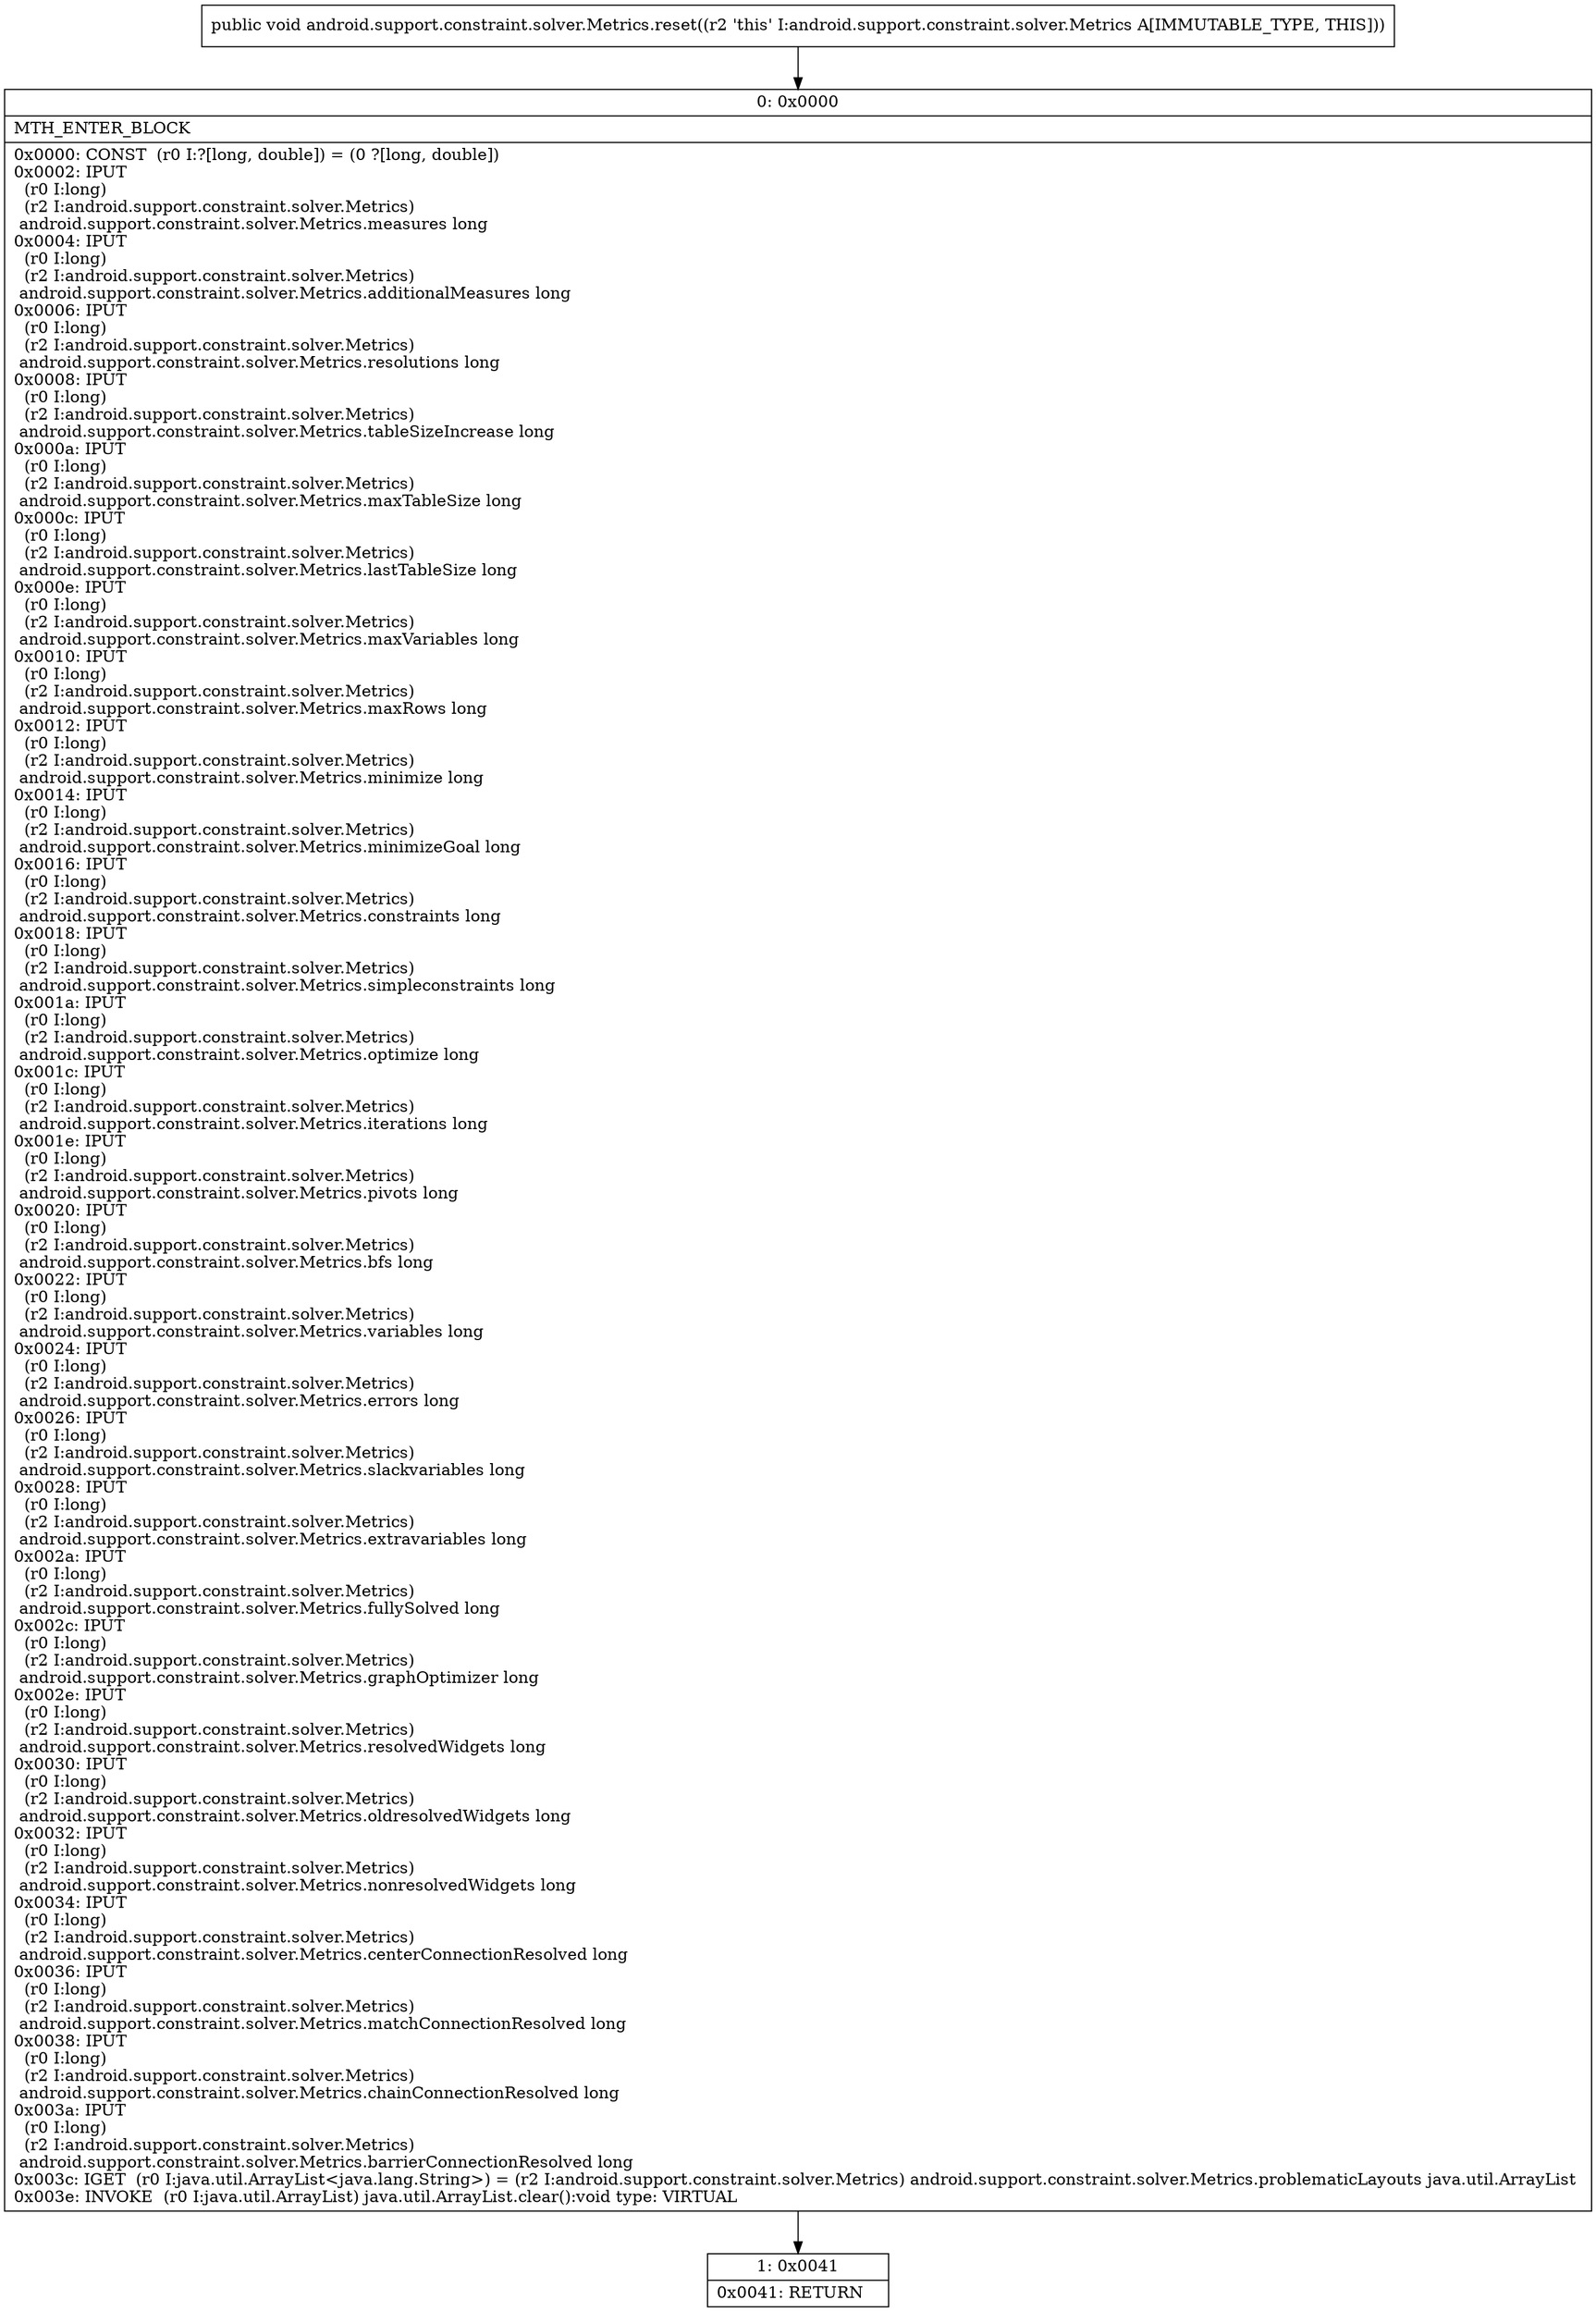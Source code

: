 digraph "CFG forandroid.support.constraint.solver.Metrics.reset()V" {
Node_0 [shape=record,label="{0\:\ 0x0000|MTH_ENTER_BLOCK\l|0x0000: CONST  (r0 I:?[long, double]) = (0 ?[long, double]) \l0x0002: IPUT  \l  (r0 I:long)\l  (r2 I:android.support.constraint.solver.Metrics)\l android.support.constraint.solver.Metrics.measures long \l0x0004: IPUT  \l  (r0 I:long)\l  (r2 I:android.support.constraint.solver.Metrics)\l android.support.constraint.solver.Metrics.additionalMeasures long \l0x0006: IPUT  \l  (r0 I:long)\l  (r2 I:android.support.constraint.solver.Metrics)\l android.support.constraint.solver.Metrics.resolutions long \l0x0008: IPUT  \l  (r0 I:long)\l  (r2 I:android.support.constraint.solver.Metrics)\l android.support.constraint.solver.Metrics.tableSizeIncrease long \l0x000a: IPUT  \l  (r0 I:long)\l  (r2 I:android.support.constraint.solver.Metrics)\l android.support.constraint.solver.Metrics.maxTableSize long \l0x000c: IPUT  \l  (r0 I:long)\l  (r2 I:android.support.constraint.solver.Metrics)\l android.support.constraint.solver.Metrics.lastTableSize long \l0x000e: IPUT  \l  (r0 I:long)\l  (r2 I:android.support.constraint.solver.Metrics)\l android.support.constraint.solver.Metrics.maxVariables long \l0x0010: IPUT  \l  (r0 I:long)\l  (r2 I:android.support.constraint.solver.Metrics)\l android.support.constraint.solver.Metrics.maxRows long \l0x0012: IPUT  \l  (r0 I:long)\l  (r2 I:android.support.constraint.solver.Metrics)\l android.support.constraint.solver.Metrics.minimize long \l0x0014: IPUT  \l  (r0 I:long)\l  (r2 I:android.support.constraint.solver.Metrics)\l android.support.constraint.solver.Metrics.minimizeGoal long \l0x0016: IPUT  \l  (r0 I:long)\l  (r2 I:android.support.constraint.solver.Metrics)\l android.support.constraint.solver.Metrics.constraints long \l0x0018: IPUT  \l  (r0 I:long)\l  (r2 I:android.support.constraint.solver.Metrics)\l android.support.constraint.solver.Metrics.simpleconstraints long \l0x001a: IPUT  \l  (r0 I:long)\l  (r2 I:android.support.constraint.solver.Metrics)\l android.support.constraint.solver.Metrics.optimize long \l0x001c: IPUT  \l  (r0 I:long)\l  (r2 I:android.support.constraint.solver.Metrics)\l android.support.constraint.solver.Metrics.iterations long \l0x001e: IPUT  \l  (r0 I:long)\l  (r2 I:android.support.constraint.solver.Metrics)\l android.support.constraint.solver.Metrics.pivots long \l0x0020: IPUT  \l  (r0 I:long)\l  (r2 I:android.support.constraint.solver.Metrics)\l android.support.constraint.solver.Metrics.bfs long \l0x0022: IPUT  \l  (r0 I:long)\l  (r2 I:android.support.constraint.solver.Metrics)\l android.support.constraint.solver.Metrics.variables long \l0x0024: IPUT  \l  (r0 I:long)\l  (r2 I:android.support.constraint.solver.Metrics)\l android.support.constraint.solver.Metrics.errors long \l0x0026: IPUT  \l  (r0 I:long)\l  (r2 I:android.support.constraint.solver.Metrics)\l android.support.constraint.solver.Metrics.slackvariables long \l0x0028: IPUT  \l  (r0 I:long)\l  (r2 I:android.support.constraint.solver.Metrics)\l android.support.constraint.solver.Metrics.extravariables long \l0x002a: IPUT  \l  (r0 I:long)\l  (r2 I:android.support.constraint.solver.Metrics)\l android.support.constraint.solver.Metrics.fullySolved long \l0x002c: IPUT  \l  (r0 I:long)\l  (r2 I:android.support.constraint.solver.Metrics)\l android.support.constraint.solver.Metrics.graphOptimizer long \l0x002e: IPUT  \l  (r0 I:long)\l  (r2 I:android.support.constraint.solver.Metrics)\l android.support.constraint.solver.Metrics.resolvedWidgets long \l0x0030: IPUT  \l  (r0 I:long)\l  (r2 I:android.support.constraint.solver.Metrics)\l android.support.constraint.solver.Metrics.oldresolvedWidgets long \l0x0032: IPUT  \l  (r0 I:long)\l  (r2 I:android.support.constraint.solver.Metrics)\l android.support.constraint.solver.Metrics.nonresolvedWidgets long \l0x0034: IPUT  \l  (r0 I:long)\l  (r2 I:android.support.constraint.solver.Metrics)\l android.support.constraint.solver.Metrics.centerConnectionResolved long \l0x0036: IPUT  \l  (r0 I:long)\l  (r2 I:android.support.constraint.solver.Metrics)\l android.support.constraint.solver.Metrics.matchConnectionResolved long \l0x0038: IPUT  \l  (r0 I:long)\l  (r2 I:android.support.constraint.solver.Metrics)\l android.support.constraint.solver.Metrics.chainConnectionResolved long \l0x003a: IPUT  \l  (r0 I:long)\l  (r2 I:android.support.constraint.solver.Metrics)\l android.support.constraint.solver.Metrics.barrierConnectionResolved long \l0x003c: IGET  (r0 I:java.util.ArrayList\<java.lang.String\>) = (r2 I:android.support.constraint.solver.Metrics) android.support.constraint.solver.Metrics.problematicLayouts java.util.ArrayList \l0x003e: INVOKE  (r0 I:java.util.ArrayList) java.util.ArrayList.clear():void type: VIRTUAL \l}"];
Node_1 [shape=record,label="{1\:\ 0x0041|0x0041: RETURN   \l}"];
MethodNode[shape=record,label="{public void android.support.constraint.solver.Metrics.reset((r2 'this' I:android.support.constraint.solver.Metrics A[IMMUTABLE_TYPE, THIS])) }"];
MethodNode -> Node_0;
Node_0 -> Node_1;
}

